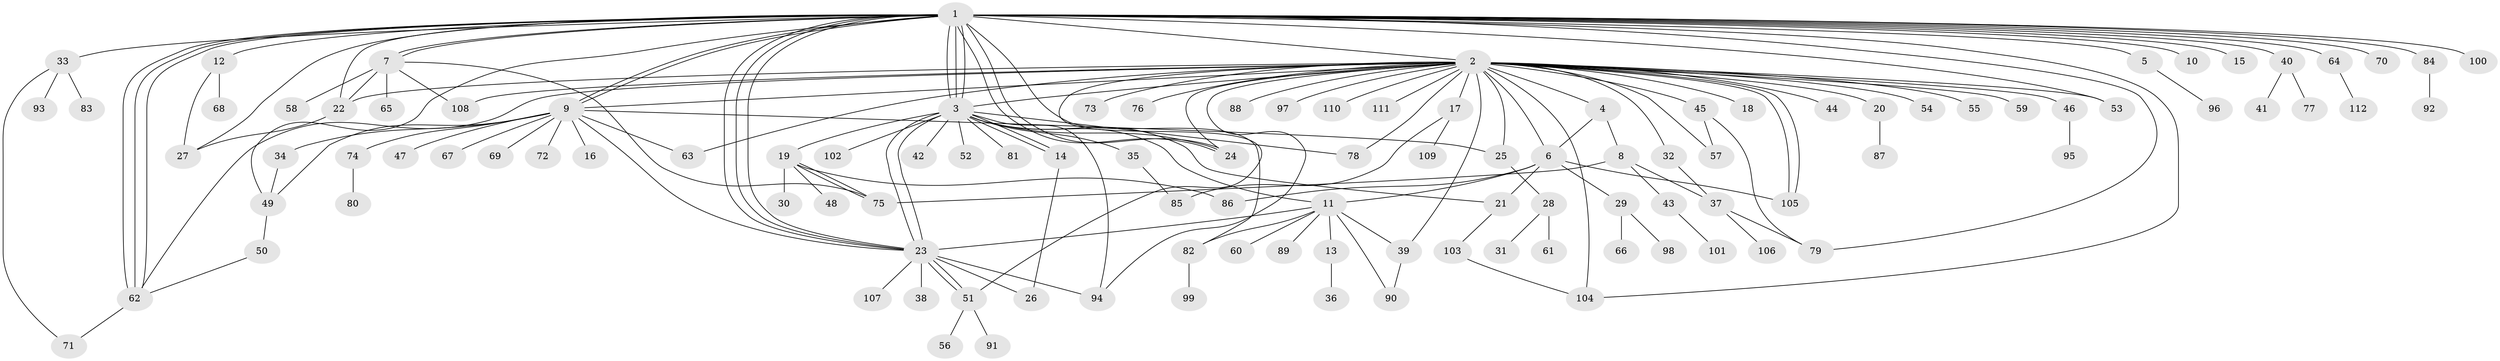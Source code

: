 // Generated by graph-tools (version 1.1) at 2025/01/03/09/25 03:01:56]
// undirected, 112 vertices, 167 edges
graph export_dot {
graph [start="1"]
  node [color=gray90,style=filled];
  1;
  2;
  3;
  4;
  5;
  6;
  7;
  8;
  9;
  10;
  11;
  12;
  13;
  14;
  15;
  16;
  17;
  18;
  19;
  20;
  21;
  22;
  23;
  24;
  25;
  26;
  27;
  28;
  29;
  30;
  31;
  32;
  33;
  34;
  35;
  36;
  37;
  38;
  39;
  40;
  41;
  42;
  43;
  44;
  45;
  46;
  47;
  48;
  49;
  50;
  51;
  52;
  53;
  54;
  55;
  56;
  57;
  58;
  59;
  60;
  61;
  62;
  63;
  64;
  65;
  66;
  67;
  68;
  69;
  70;
  71;
  72;
  73;
  74;
  75;
  76;
  77;
  78;
  79;
  80;
  81;
  82;
  83;
  84;
  85;
  86;
  87;
  88;
  89;
  90;
  91;
  92;
  93;
  94;
  95;
  96;
  97;
  98;
  99;
  100;
  101;
  102;
  103;
  104;
  105;
  106;
  107;
  108;
  109;
  110;
  111;
  112;
  1 -- 2;
  1 -- 3;
  1 -- 3;
  1 -- 3;
  1 -- 5;
  1 -- 7;
  1 -- 7;
  1 -- 9;
  1 -- 9;
  1 -- 10;
  1 -- 12;
  1 -- 15;
  1 -- 22;
  1 -- 23;
  1 -- 23;
  1 -- 23;
  1 -- 24;
  1 -- 24;
  1 -- 27;
  1 -- 33;
  1 -- 40;
  1 -- 49;
  1 -- 53;
  1 -- 62;
  1 -- 62;
  1 -- 62;
  1 -- 64;
  1 -- 70;
  1 -- 79;
  1 -- 82;
  1 -- 84;
  1 -- 100;
  1 -- 104;
  2 -- 3;
  2 -- 4;
  2 -- 6;
  2 -- 9;
  2 -- 17;
  2 -- 18;
  2 -- 20;
  2 -- 22;
  2 -- 24;
  2 -- 25;
  2 -- 32;
  2 -- 39;
  2 -- 44;
  2 -- 45;
  2 -- 46;
  2 -- 51;
  2 -- 53;
  2 -- 54;
  2 -- 55;
  2 -- 57;
  2 -- 59;
  2 -- 62;
  2 -- 63;
  2 -- 73;
  2 -- 76;
  2 -- 78;
  2 -- 88;
  2 -- 94;
  2 -- 97;
  2 -- 104;
  2 -- 105;
  2 -- 105;
  2 -- 108;
  2 -- 110;
  2 -- 111;
  3 -- 11;
  3 -- 14;
  3 -- 14;
  3 -- 19;
  3 -- 21;
  3 -- 23;
  3 -- 23;
  3 -- 24;
  3 -- 35;
  3 -- 42;
  3 -- 52;
  3 -- 78;
  3 -- 81;
  3 -- 94;
  3 -- 102;
  4 -- 6;
  4 -- 8;
  5 -- 96;
  6 -- 11;
  6 -- 21;
  6 -- 29;
  6 -- 86;
  6 -- 105;
  7 -- 22;
  7 -- 58;
  7 -- 65;
  7 -- 75;
  7 -- 108;
  8 -- 37;
  8 -- 43;
  8 -- 75;
  9 -- 16;
  9 -- 23;
  9 -- 25;
  9 -- 34;
  9 -- 47;
  9 -- 49;
  9 -- 63;
  9 -- 67;
  9 -- 69;
  9 -- 72;
  9 -- 74;
  11 -- 13;
  11 -- 23;
  11 -- 39;
  11 -- 60;
  11 -- 82;
  11 -- 89;
  11 -- 90;
  12 -- 27;
  12 -- 68;
  13 -- 36;
  14 -- 26;
  17 -- 85;
  17 -- 109;
  19 -- 30;
  19 -- 48;
  19 -- 75;
  19 -- 75;
  19 -- 86;
  20 -- 87;
  21 -- 103;
  22 -- 27;
  23 -- 26;
  23 -- 38;
  23 -- 51;
  23 -- 51;
  23 -- 94;
  23 -- 107;
  25 -- 28;
  28 -- 31;
  28 -- 61;
  29 -- 66;
  29 -- 98;
  32 -- 37;
  33 -- 71;
  33 -- 83;
  33 -- 93;
  34 -- 49;
  35 -- 85;
  37 -- 79;
  37 -- 106;
  39 -- 90;
  40 -- 41;
  40 -- 77;
  43 -- 101;
  45 -- 57;
  45 -- 79;
  46 -- 95;
  49 -- 50;
  50 -- 62;
  51 -- 56;
  51 -- 91;
  62 -- 71;
  64 -- 112;
  74 -- 80;
  82 -- 99;
  84 -- 92;
  103 -- 104;
}
